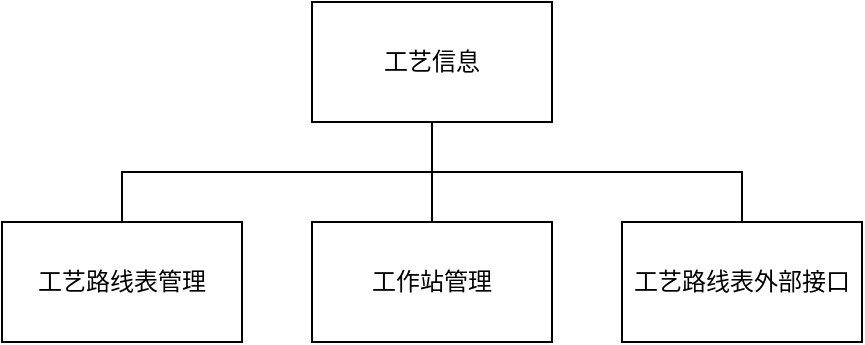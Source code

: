 <mxfile version="21.5.1" type="device">
  <diagram name="第 1 页" id="_BtS3QmDhtvf_UYbiPGz">
    <mxGraphModel dx="941" dy="692" grid="1" gridSize="10" guides="1" tooltips="1" connect="1" arrows="1" fold="1" page="1" pageScale="1" pageWidth="827" pageHeight="1169" math="0" shadow="0">
      <root>
        <mxCell id="0" />
        <mxCell id="1" parent="0" />
        <mxCell id="BWEsBsDf2_DGFJDR75OR-3" style="edgeStyle=orthogonalEdgeStyle;rounded=0;orthogonalLoop=1;jettySize=auto;html=1;exitX=0.5;exitY=1;exitDx=0;exitDy=0;entryX=0.5;entryY=0;entryDx=0;entryDy=0;endArrow=none;endFill=0;" parent="1" source="qY5zu6U4iB_oYfRbDz2J-9" target="BWEsBsDf2_DGFJDR75OR-1" edge="1">
          <mxGeometry relative="1" as="geometry" />
        </mxCell>
        <mxCell id="BWEsBsDf2_DGFJDR75OR-4" style="edgeStyle=orthogonalEdgeStyle;rounded=0;orthogonalLoop=1;jettySize=auto;html=1;exitX=0.5;exitY=1;exitDx=0;exitDy=0;endArrow=none;endFill=0;" parent="1" source="qY5zu6U4iB_oYfRbDz2J-9" target="BWEsBsDf2_DGFJDR75OR-2" edge="1">
          <mxGeometry relative="1" as="geometry" />
        </mxCell>
        <mxCell id="S5ROonhrSd6hBRHY6OwN-2" style="edgeStyle=orthogonalEdgeStyle;rounded=0;orthogonalLoop=1;jettySize=auto;html=1;exitX=0.5;exitY=1;exitDx=0;exitDy=0;entryX=0.5;entryY=0;entryDx=0;entryDy=0;endArrow=none;endFill=0;" edge="1" parent="1" source="qY5zu6U4iB_oYfRbDz2J-9" target="S5ROonhrSd6hBRHY6OwN-1">
          <mxGeometry relative="1" as="geometry" />
        </mxCell>
        <mxCell id="qY5zu6U4iB_oYfRbDz2J-9" value="工艺信息" style="rounded=0;whiteSpace=wrap;html=1;" parent="1" vertex="1">
          <mxGeometry x="355" y="90" width="120" height="60" as="geometry" />
        </mxCell>
        <mxCell id="BWEsBsDf2_DGFJDR75OR-1" value="工艺路线表管理" style="rounded=0;whiteSpace=wrap;html=1;" parent="1" vertex="1">
          <mxGeometry x="200" y="200" width="120" height="60" as="geometry" />
        </mxCell>
        <mxCell id="BWEsBsDf2_DGFJDR75OR-2" value="工艺路线表外部接口" style="rounded=0;whiteSpace=wrap;html=1;" parent="1" vertex="1">
          <mxGeometry x="510" y="200" width="120" height="60" as="geometry" />
        </mxCell>
        <mxCell id="S5ROonhrSd6hBRHY6OwN-1" value="工作站管理" style="rounded=0;whiteSpace=wrap;html=1;" vertex="1" parent="1">
          <mxGeometry x="355" y="200" width="120" height="60" as="geometry" />
        </mxCell>
      </root>
    </mxGraphModel>
  </diagram>
</mxfile>
